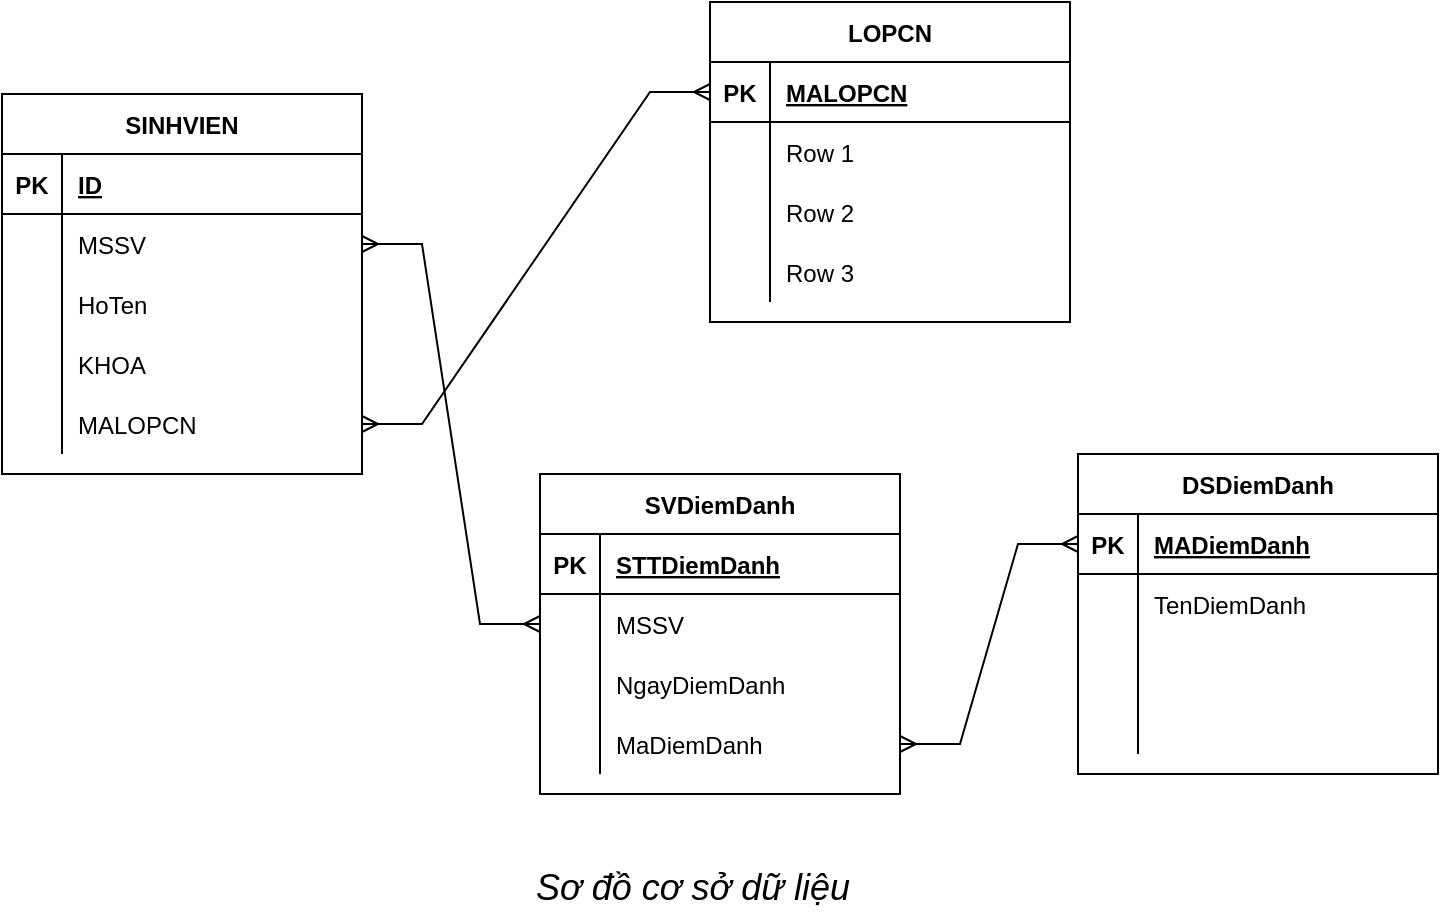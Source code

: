<mxfile version="16.5.1" type="device"><diagram id="C9QHB-yJObf2O2hp5TZJ" name="Trang-1"><mxGraphModel dx="1278" dy="641" grid="0" gridSize="10" guides="1" tooltips="1" connect="1" arrows="1" fold="1" page="1" pageScale="1" pageWidth="850" pageHeight="1100" math="0" shadow="0"><root><mxCell id="0"/><mxCell id="1" parent="0"/><mxCell id="er5dOllPJVVRUISVZYzo-1" value="SINHVIEN" style="shape=table;startSize=30;container=1;collapsible=1;childLayout=tableLayout;fixedRows=1;rowLines=0;fontStyle=1;align=center;resizeLast=1;" vertex="1" parent="1"><mxGeometry x="75" y="162" width="180" height="190" as="geometry"><mxRectangle x="90" y="240" width="50" height="40" as="alternateBounds"/></mxGeometry></mxCell><mxCell id="er5dOllPJVVRUISVZYzo-2" value="" style="shape=tableRow;horizontal=0;startSize=0;swimlaneHead=0;swimlaneBody=0;fillColor=none;collapsible=0;dropTarget=0;points=[[0,0.5],[1,0.5]];portConstraint=eastwest;top=0;left=0;right=0;bottom=1;" vertex="1" parent="er5dOllPJVVRUISVZYzo-1"><mxGeometry y="30" width="180" height="30" as="geometry"/></mxCell><mxCell id="er5dOllPJVVRUISVZYzo-3" value="PK" style="shape=partialRectangle;connectable=0;fillColor=none;top=0;left=0;bottom=0;right=0;fontStyle=1;overflow=hidden;" vertex="1" parent="er5dOllPJVVRUISVZYzo-2"><mxGeometry width="30" height="30" as="geometry"><mxRectangle width="30" height="30" as="alternateBounds"/></mxGeometry></mxCell><mxCell id="er5dOllPJVVRUISVZYzo-4" value="ID" style="shape=partialRectangle;connectable=0;fillColor=none;top=0;left=0;bottom=0;right=0;align=left;spacingLeft=6;fontStyle=5;overflow=hidden;" vertex="1" parent="er5dOllPJVVRUISVZYzo-2"><mxGeometry x="30" width="150" height="30" as="geometry"><mxRectangle width="150" height="30" as="alternateBounds"/></mxGeometry></mxCell><mxCell id="er5dOllPJVVRUISVZYzo-5" value="" style="shape=tableRow;horizontal=0;startSize=0;swimlaneHead=0;swimlaneBody=0;fillColor=none;collapsible=0;dropTarget=0;points=[[0,0.5],[1,0.5]];portConstraint=eastwest;top=0;left=0;right=0;bottom=0;" vertex="1" parent="er5dOllPJVVRUISVZYzo-1"><mxGeometry y="60" width="180" height="30" as="geometry"/></mxCell><mxCell id="er5dOllPJVVRUISVZYzo-6" value="" style="shape=partialRectangle;connectable=0;fillColor=none;top=0;left=0;bottom=0;right=0;editable=1;overflow=hidden;" vertex="1" parent="er5dOllPJVVRUISVZYzo-5"><mxGeometry width="30" height="30" as="geometry"><mxRectangle width="30" height="30" as="alternateBounds"/></mxGeometry></mxCell><mxCell id="er5dOllPJVVRUISVZYzo-7" value="MSSV" style="shape=partialRectangle;connectable=0;fillColor=none;top=0;left=0;bottom=0;right=0;align=left;spacingLeft=6;overflow=hidden;" vertex="1" parent="er5dOllPJVVRUISVZYzo-5"><mxGeometry x="30" width="150" height="30" as="geometry"><mxRectangle width="150" height="30" as="alternateBounds"/></mxGeometry></mxCell><mxCell id="er5dOllPJVVRUISVZYzo-8" value="" style="shape=tableRow;horizontal=0;startSize=0;swimlaneHead=0;swimlaneBody=0;fillColor=none;collapsible=0;dropTarget=0;points=[[0,0.5],[1,0.5]];portConstraint=eastwest;top=0;left=0;right=0;bottom=0;" vertex="1" parent="er5dOllPJVVRUISVZYzo-1"><mxGeometry y="90" width="180" height="30" as="geometry"/></mxCell><mxCell id="er5dOllPJVVRUISVZYzo-9" value="" style="shape=partialRectangle;connectable=0;fillColor=none;top=0;left=0;bottom=0;right=0;editable=1;overflow=hidden;" vertex="1" parent="er5dOllPJVVRUISVZYzo-8"><mxGeometry width="30" height="30" as="geometry"><mxRectangle width="30" height="30" as="alternateBounds"/></mxGeometry></mxCell><mxCell id="er5dOllPJVVRUISVZYzo-10" value="HoTen" style="shape=partialRectangle;connectable=0;fillColor=none;top=0;left=0;bottom=0;right=0;align=left;spacingLeft=6;overflow=hidden;" vertex="1" parent="er5dOllPJVVRUISVZYzo-8"><mxGeometry x="30" width="150" height="30" as="geometry"><mxRectangle width="150" height="30" as="alternateBounds"/></mxGeometry></mxCell><mxCell id="er5dOllPJVVRUISVZYzo-56" value="" style="shape=tableRow;horizontal=0;startSize=0;swimlaneHead=0;swimlaneBody=0;fillColor=none;collapsible=0;dropTarget=0;points=[[0,0.5],[1,0.5]];portConstraint=eastwest;top=0;left=0;right=0;bottom=0;" vertex="1" parent="er5dOllPJVVRUISVZYzo-1"><mxGeometry y="120" width="180" height="30" as="geometry"/></mxCell><mxCell id="er5dOllPJVVRUISVZYzo-57" value="" style="shape=partialRectangle;connectable=0;fillColor=none;top=0;left=0;bottom=0;right=0;editable=1;overflow=hidden;" vertex="1" parent="er5dOllPJVVRUISVZYzo-56"><mxGeometry width="30" height="30" as="geometry"><mxRectangle width="30" height="30" as="alternateBounds"/></mxGeometry></mxCell><mxCell id="er5dOllPJVVRUISVZYzo-58" value="KHOA" style="shape=partialRectangle;connectable=0;fillColor=none;top=0;left=0;bottom=0;right=0;align=left;spacingLeft=6;overflow=hidden;" vertex="1" parent="er5dOllPJVVRUISVZYzo-56"><mxGeometry x="30" width="150" height="30" as="geometry"><mxRectangle width="150" height="30" as="alternateBounds"/></mxGeometry></mxCell><mxCell id="er5dOllPJVVRUISVZYzo-11" value="" style="shape=tableRow;horizontal=0;startSize=0;swimlaneHead=0;swimlaneBody=0;fillColor=none;collapsible=0;dropTarget=0;points=[[0,0.5],[1,0.5]];portConstraint=eastwest;top=0;left=0;right=0;bottom=0;" vertex="1" parent="er5dOllPJVVRUISVZYzo-1"><mxGeometry y="150" width="180" height="30" as="geometry"/></mxCell><mxCell id="er5dOllPJVVRUISVZYzo-12" value="" style="shape=partialRectangle;connectable=0;fillColor=none;top=0;left=0;bottom=0;right=0;editable=1;overflow=hidden;" vertex="1" parent="er5dOllPJVVRUISVZYzo-11"><mxGeometry width="30" height="30" as="geometry"><mxRectangle width="30" height="30" as="alternateBounds"/></mxGeometry></mxCell><mxCell id="er5dOllPJVVRUISVZYzo-13" value="MALOPCN" style="shape=partialRectangle;connectable=0;fillColor=none;top=0;left=0;bottom=0;right=0;align=left;spacingLeft=6;overflow=hidden;" vertex="1" parent="er5dOllPJVVRUISVZYzo-11"><mxGeometry x="30" width="150" height="30" as="geometry"><mxRectangle width="150" height="30" as="alternateBounds"/></mxGeometry></mxCell><mxCell id="er5dOllPJVVRUISVZYzo-14" value="LOPCN" style="shape=table;startSize=30;container=1;collapsible=1;childLayout=tableLayout;fixedRows=1;rowLines=0;fontStyle=1;align=center;resizeLast=1;" vertex="1" parent="1"><mxGeometry x="429" y="116" width="180" height="160" as="geometry"/></mxCell><mxCell id="er5dOllPJVVRUISVZYzo-15" value="" style="shape=tableRow;horizontal=0;startSize=0;swimlaneHead=0;swimlaneBody=0;fillColor=none;collapsible=0;dropTarget=0;points=[[0,0.5],[1,0.5]];portConstraint=eastwest;top=0;left=0;right=0;bottom=1;" vertex="1" parent="er5dOllPJVVRUISVZYzo-14"><mxGeometry y="30" width="180" height="30" as="geometry"/></mxCell><mxCell id="er5dOllPJVVRUISVZYzo-16" value="PK" style="shape=partialRectangle;connectable=0;fillColor=none;top=0;left=0;bottom=0;right=0;fontStyle=1;overflow=hidden;" vertex="1" parent="er5dOllPJVVRUISVZYzo-15"><mxGeometry width="30" height="30" as="geometry"><mxRectangle width="30" height="30" as="alternateBounds"/></mxGeometry></mxCell><mxCell id="er5dOllPJVVRUISVZYzo-17" value="MALOPCN" style="shape=partialRectangle;connectable=0;fillColor=none;top=0;left=0;bottom=0;right=0;align=left;spacingLeft=6;fontStyle=5;overflow=hidden;" vertex="1" parent="er5dOllPJVVRUISVZYzo-15"><mxGeometry x="30" width="150" height="30" as="geometry"><mxRectangle width="150" height="30" as="alternateBounds"/></mxGeometry></mxCell><mxCell id="er5dOllPJVVRUISVZYzo-18" value="" style="shape=tableRow;horizontal=0;startSize=0;swimlaneHead=0;swimlaneBody=0;fillColor=none;collapsible=0;dropTarget=0;points=[[0,0.5],[1,0.5]];portConstraint=eastwest;top=0;left=0;right=0;bottom=0;" vertex="1" parent="er5dOllPJVVRUISVZYzo-14"><mxGeometry y="60" width="180" height="30" as="geometry"/></mxCell><mxCell id="er5dOllPJVVRUISVZYzo-19" value="" style="shape=partialRectangle;connectable=0;fillColor=none;top=0;left=0;bottom=0;right=0;editable=1;overflow=hidden;" vertex="1" parent="er5dOllPJVVRUISVZYzo-18"><mxGeometry width="30" height="30" as="geometry"><mxRectangle width="30" height="30" as="alternateBounds"/></mxGeometry></mxCell><mxCell id="er5dOllPJVVRUISVZYzo-20" value="Row 1" style="shape=partialRectangle;connectable=0;fillColor=none;top=0;left=0;bottom=0;right=0;align=left;spacingLeft=6;overflow=hidden;" vertex="1" parent="er5dOllPJVVRUISVZYzo-18"><mxGeometry x="30" width="150" height="30" as="geometry"><mxRectangle width="150" height="30" as="alternateBounds"/></mxGeometry></mxCell><mxCell id="er5dOllPJVVRUISVZYzo-21" value="" style="shape=tableRow;horizontal=0;startSize=0;swimlaneHead=0;swimlaneBody=0;fillColor=none;collapsible=0;dropTarget=0;points=[[0,0.5],[1,0.5]];portConstraint=eastwest;top=0;left=0;right=0;bottom=0;" vertex="1" parent="er5dOllPJVVRUISVZYzo-14"><mxGeometry y="90" width="180" height="30" as="geometry"/></mxCell><mxCell id="er5dOllPJVVRUISVZYzo-22" value="" style="shape=partialRectangle;connectable=0;fillColor=none;top=0;left=0;bottom=0;right=0;editable=1;overflow=hidden;" vertex="1" parent="er5dOllPJVVRUISVZYzo-21"><mxGeometry width="30" height="30" as="geometry"><mxRectangle width="30" height="30" as="alternateBounds"/></mxGeometry></mxCell><mxCell id="er5dOllPJVVRUISVZYzo-23" value="Row 2" style="shape=partialRectangle;connectable=0;fillColor=none;top=0;left=0;bottom=0;right=0;align=left;spacingLeft=6;overflow=hidden;" vertex="1" parent="er5dOllPJVVRUISVZYzo-21"><mxGeometry x="30" width="150" height="30" as="geometry"><mxRectangle width="150" height="30" as="alternateBounds"/></mxGeometry></mxCell><mxCell id="er5dOllPJVVRUISVZYzo-24" value="" style="shape=tableRow;horizontal=0;startSize=0;swimlaneHead=0;swimlaneBody=0;fillColor=none;collapsible=0;dropTarget=0;points=[[0,0.5],[1,0.5]];portConstraint=eastwest;top=0;left=0;right=0;bottom=0;" vertex="1" parent="er5dOllPJVVRUISVZYzo-14"><mxGeometry y="120" width="180" height="30" as="geometry"/></mxCell><mxCell id="er5dOllPJVVRUISVZYzo-25" value="" style="shape=partialRectangle;connectable=0;fillColor=none;top=0;left=0;bottom=0;right=0;editable=1;overflow=hidden;" vertex="1" parent="er5dOllPJVVRUISVZYzo-24"><mxGeometry width="30" height="30" as="geometry"><mxRectangle width="30" height="30" as="alternateBounds"/></mxGeometry></mxCell><mxCell id="er5dOllPJVVRUISVZYzo-26" value="Row 3" style="shape=partialRectangle;connectable=0;fillColor=none;top=0;left=0;bottom=0;right=0;align=left;spacingLeft=6;overflow=hidden;" vertex="1" parent="er5dOllPJVVRUISVZYzo-24"><mxGeometry x="30" width="150" height="30" as="geometry"><mxRectangle width="150" height="30" as="alternateBounds"/></mxGeometry></mxCell><mxCell id="er5dOllPJVVRUISVZYzo-28" value="" style="edgeStyle=entityRelationEdgeStyle;fontSize=12;html=1;endArrow=ERmany;startArrow=ERmany;rounded=0;entryX=0;entryY=0.5;entryDx=0;entryDy=0;" edge="1" parent="1" source="er5dOllPJVVRUISVZYzo-11" target="er5dOllPJVVRUISVZYzo-15"><mxGeometry width="100" height="100" relative="1" as="geometry"><mxPoint x="210" y="400" as="sourcePoint"/><mxPoint x="310" y="300" as="targetPoint"/></mxGeometry></mxCell><mxCell id="er5dOllPJVVRUISVZYzo-29" value="DSDiemDanh" style="shape=table;startSize=30;container=1;collapsible=1;childLayout=tableLayout;fixedRows=1;rowLines=0;fontStyle=1;align=center;resizeLast=1;" vertex="1" parent="1"><mxGeometry x="613" y="342" width="180" height="160" as="geometry"/></mxCell><mxCell id="er5dOllPJVVRUISVZYzo-30" value="" style="shape=tableRow;horizontal=0;startSize=0;swimlaneHead=0;swimlaneBody=0;fillColor=none;collapsible=0;dropTarget=0;points=[[0,0.5],[1,0.5]];portConstraint=eastwest;top=0;left=0;right=0;bottom=1;" vertex="1" parent="er5dOllPJVVRUISVZYzo-29"><mxGeometry y="30" width="180" height="30" as="geometry"/></mxCell><mxCell id="er5dOllPJVVRUISVZYzo-31" value="PK" style="shape=partialRectangle;connectable=0;fillColor=none;top=0;left=0;bottom=0;right=0;fontStyle=1;overflow=hidden;" vertex="1" parent="er5dOllPJVVRUISVZYzo-30"><mxGeometry width="30" height="30" as="geometry"><mxRectangle width="30" height="30" as="alternateBounds"/></mxGeometry></mxCell><mxCell id="er5dOllPJVVRUISVZYzo-32" value="MADiemDanh" style="shape=partialRectangle;connectable=0;fillColor=none;top=0;left=0;bottom=0;right=0;align=left;spacingLeft=6;fontStyle=5;overflow=hidden;" vertex="1" parent="er5dOllPJVVRUISVZYzo-30"><mxGeometry x="30" width="150" height="30" as="geometry"><mxRectangle width="150" height="30" as="alternateBounds"/></mxGeometry></mxCell><mxCell id="er5dOllPJVVRUISVZYzo-33" value="" style="shape=tableRow;horizontal=0;startSize=0;swimlaneHead=0;swimlaneBody=0;fillColor=none;collapsible=0;dropTarget=0;points=[[0,0.5],[1,0.5]];portConstraint=eastwest;top=0;left=0;right=0;bottom=0;" vertex="1" parent="er5dOllPJVVRUISVZYzo-29"><mxGeometry y="60" width="180" height="30" as="geometry"/></mxCell><mxCell id="er5dOllPJVVRUISVZYzo-34" value="" style="shape=partialRectangle;connectable=0;fillColor=none;top=0;left=0;bottom=0;right=0;editable=1;overflow=hidden;" vertex="1" parent="er5dOllPJVVRUISVZYzo-33"><mxGeometry width="30" height="30" as="geometry"><mxRectangle width="30" height="30" as="alternateBounds"/></mxGeometry></mxCell><mxCell id="er5dOllPJVVRUISVZYzo-35" value="TenDiemDanh" style="shape=partialRectangle;connectable=0;fillColor=none;top=0;left=0;bottom=0;right=0;align=left;spacingLeft=6;overflow=hidden;" vertex="1" parent="er5dOllPJVVRUISVZYzo-33"><mxGeometry x="30" width="150" height="30" as="geometry"><mxRectangle width="150" height="30" as="alternateBounds"/></mxGeometry></mxCell><mxCell id="er5dOllPJVVRUISVZYzo-36" value="" style="shape=tableRow;horizontal=0;startSize=0;swimlaneHead=0;swimlaneBody=0;fillColor=none;collapsible=0;dropTarget=0;points=[[0,0.5],[1,0.5]];portConstraint=eastwest;top=0;left=0;right=0;bottom=0;" vertex="1" parent="er5dOllPJVVRUISVZYzo-29"><mxGeometry y="90" width="180" height="30" as="geometry"/></mxCell><mxCell id="er5dOllPJVVRUISVZYzo-37" value="" style="shape=partialRectangle;connectable=0;fillColor=none;top=0;left=0;bottom=0;right=0;editable=1;overflow=hidden;" vertex="1" parent="er5dOllPJVVRUISVZYzo-36"><mxGeometry width="30" height="30" as="geometry"><mxRectangle width="30" height="30" as="alternateBounds"/></mxGeometry></mxCell><mxCell id="er5dOllPJVVRUISVZYzo-38" value="" style="shape=partialRectangle;connectable=0;fillColor=none;top=0;left=0;bottom=0;right=0;align=left;spacingLeft=6;overflow=hidden;" vertex="1" parent="er5dOllPJVVRUISVZYzo-36"><mxGeometry x="30" width="150" height="30" as="geometry"><mxRectangle width="150" height="30" as="alternateBounds"/></mxGeometry></mxCell><mxCell id="er5dOllPJVVRUISVZYzo-39" value="" style="shape=tableRow;horizontal=0;startSize=0;swimlaneHead=0;swimlaneBody=0;fillColor=none;collapsible=0;dropTarget=0;points=[[0,0.5],[1,0.5]];portConstraint=eastwest;top=0;left=0;right=0;bottom=0;" vertex="1" parent="er5dOllPJVVRUISVZYzo-29"><mxGeometry y="120" width="180" height="30" as="geometry"/></mxCell><mxCell id="er5dOllPJVVRUISVZYzo-40" value="" style="shape=partialRectangle;connectable=0;fillColor=none;top=0;left=0;bottom=0;right=0;editable=1;overflow=hidden;" vertex="1" parent="er5dOllPJVVRUISVZYzo-39"><mxGeometry width="30" height="30" as="geometry"><mxRectangle width="30" height="30" as="alternateBounds"/></mxGeometry></mxCell><mxCell id="er5dOllPJVVRUISVZYzo-41" value="" style="shape=partialRectangle;connectable=0;fillColor=none;top=0;left=0;bottom=0;right=0;align=left;spacingLeft=6;overflow=hidden;" vertex="1" parent="er5dOllPJVVRUISVZYzo-39"><mxGeometry x="30" width="150" height="30" as="geometry"><mxRectangle width="150" height="30" as="alternateBounds"/></mxGeometry></mxCell><mxCell id="er5dOllPJVVRUISVZYzo-42" value="SVDiemDanh" style="shape=table;startSize=30;container=1;collapsible=1;childLayout=tableLayout;fixedRows=1;rowLines=0;fontStyle=1;align=center;resizeLast=1;" vertex="1" parent="1"><mxGeometry x="344" y="352" width="180" height="160" as="geometry"/></mxCell><mxCell id="er5dOllPJVVRUISVZYzo-43" value="" style="shape=tableRow;horizontal=0;startSize=0;swimlaneHead=0;swimlaneBody=0;fillColor=none;collapsible=0;dropTarget=0;points=[[0,0.5],[1,0.5]];portConstraint=eastwest;top=0;left=0;right=0;bottom=1;" vertex="1" parent="er5dOllPJVVRUISVZYzo-42"><mxGeometry y="30" width="180" height="30" as="geometry"/></mxCell><mxCell id="er5dOllPJVVRUISVZYzo-44" value="PK" style="shape=partialRectangle;connectable=0;fillColor=none;top=0;left=0;bottom=0;right=0;fontStyle=1;overflow=hidden;" vertex="1" parent="er5dOllPJVVRUISVZYzo-43"><mxGeometry width="30" height="30" as="geometry"><mxRectangle width="30" height="30" as="alternateBounds"/></mxGeometry></mxCell><mxCell id="er5dOllPJVVRUISVZYzo-45" value="STTDiemDanh" style="shape=partialRectangle;connectable=0;fillColor=none;top=0;left=0;bottom=0;right=0;align=left;spacingLeft=6;fontStyle=5;overflow=hidden;" vertex="1" parent="er5dOllPJVVRUISVZYzo-43"><mxGeometry x="30" width="150" height="30" as="geometry"><mxRectangle width="150" height="30" as="alternateBounds"/></mxGeometry></mxCell><mxCell id="er5dOllPJVVRUISVZYzo-46" value="" style="shape=tableRow;horizontal=0;startSize=0;swimlaneHead=0;swimlaneBody=0;fillColor=none;collapsible=0;dropTarget=0;points=[[0,0.5],[1,0.5]];portConstraint=eastwest;top=0;left=0;right=0;bottom=0;" vertex="1" parent="er5dOllPJVVRUISVZYzo-42"><mxGeometry y="60" width="180" height="30" as="geometry"/></mxCell><mxCell id="er5dOllPJVVRUISVZYzo-47" value="" style="shape=partialRectangle;connectable=0;fillColor=none;top=0;left=0;bottom=0;right=0;editable=1;overflow=hidden;" vertex="1" parent="er5dOllPJVVRUISVZYzo-46"><mxGeometry width="30" height="30" as="geometry"><mxRectangle width="30" height="30" as="alternateBounds"/></mxGeometry></mxCell><mxCell id="er5dOllPJVVRUISVZYzo-48" value="MSSV" style="shape=partialRectangle;connectable=0;fillColor=none;top=0;left=0;bottom=0;right=0;align=left;spacingLeft=6;overflow=hidden;" vertex="1" parent="er5dOllPJVVRUISVZYzo-46"><mxGeometry x="30" width="150" height="30" as="geometry"><mxRectangle width="150" height="30" as="alternateBounds"/></mxGeometry></mxCell><mxCell id="er5dOllPJVVRUISVZYzo-49" value="" style="shape=tableRow;horizontal=0;startSize=0;swimlaneHead=0;swimlaneBody=0;fillColor=none;collapsible=0;dropTarget=0;points=[[0,0.5],[1,0.5]];portConstraint=eastwest;top=0;left=0;right=0;bottom=0;" vertex="1" parent="er5dOllPJVVRUISVZYzo-42"><mxGeometry y="90" width="180" height="30" as="geometry"/></mxCell><mxCell id="er5dOllPJVVRUISVZYzo-50" value="" style="shape=partialRectangle;connectable=0;fillColor=none;top=0;left=0;bottom=0;right=0;editable=1;overflow=hidden;" vertex="1" parent="er5dOllPJVVRUISVZYzo-49"><mxGeometry width="30" height="30" as="geometry"><mxRectangle width="30" height="30" as="alternateBounds"/></mxGeometry></mxCell><mxCell id="er5dOllPJVVRUISVZYzo-51" value="NgayDiemDanh" style="shape=partialRectangle;connectable=0;fillColor=none;top=0;left=0;bottom=0;right=0;align=left;spacingLeft=6;overflow=hidden;" vertex="1" parent="er5dOllPJVVRUISVZYzo-49"><mxGeometry x="30" width="150" height="30" as="geometry"><mxRectangle width="150" height="30" as="alternateBounds"/></mxGeometry></mxCell><mxCell id="er5dOllPJVVRUISVZYzo-52" value="" style="shape=tableRow;horizontal=0;startSize=0;swimlaneHead=0;swimlaneBody=0;fillColor=none;collapsible=0;dropTarget=0;points=[[0,0.5],[1,0.5]];portConstraint=eastwest;top=0;left=0;right=0;bottom=0;" vertex="1" parent="er5dOllPJVVRUISVZYzo-42"><mxGeometry y="120" width="180" height="30" as="geometry"/></mxCell><mxCell id="er5dOllPJVVRUISVZYzo-53" value="" style="shape=partialRectangle;connectable=0;fillColor=none;top=0;left=0;bottom=0;right=0;editable=1;overflow=hidden;" vertex="1" parent="er5dOllPJVVRUISVZYzo-52"><mxGeometry width="30" height="30" as="geometry"><mxRectangle width="30" height="30" as="alternateBounds"/></mxGeometry></mxCell><mxCell id="er5dOllPJVVRUISVZYzo-54" value="MaDiemDanh" style="shape=partialRectangle;connectable=0;fillColor=none;top=0;left=0;bottom=0;right=0;align=left;spacingLeft=6;overflow=hidden;" vertex="1" parent="er5dOllPJVVRUISVZYzo-52"><mxGeometry x="30" width="150" height="30" as="geometry"><mxRectangle width="150" height="30" as="alternateBounds"/></mxGeometry></mxCell><mxCell id="er5dOllPJVVRUISVZYzo-59" value="" style="edgeStyle=entityRelationEdgeStyle;fontSize=12;html=1;endArrow=ERmany;startArrow=ERmany;rounded=0;exitX=1;exitY=0.5;exitDx=0;exitDy=0;" edge="1" parent="1" source="er5dOllPJVVRUISVZYzo-5" target="er5dOllPJVVRUISVZYzo-46"><mxGeometry width="100" height="100" relative="1" as="geometry"><mxPoint x="240" y="325" as="sourcePoint"/><mxPoint x="510" y="75" as="targetPoint"/></mxGeometry></mxCell><mxCell id="er5dOllPJVVRUISVZYzo-60" value="" style="edgeStyle=entityRelationEdgeStyle;fontSize=12;html=1;endArrow=ERmany;startArrow=ERmany;rounded=0;" edge="1" parent="1" source="er5dOllPJVVRUISVZYzo-30" target="er5dOllPJVVRUISVZYzo-52"><mxGeometry width="100" height="100" relative="1" as="geometry"><mxPoint x="210" y="275" as="sourcePoint"/><mxPoint x="290" y="535" as="targetPoint"/></mxGeometry></mxCell><mxCell id="er5dOllPJVVRUISVZYzo-61" value="&lt;font style=&quot;font-size: 18px&quot;&gt;&lt;i&gt;Sơ đồ cơ sở dữ liệu&lt;/i&gt;&lt;/font&gt;" style="text;html=1;strokeColor=none;fillColor=none;align=center;verticalAlign=middle;whiteSpace=wrap;rounded=0;" vertex="1" parent="1"><mxGeometry x="253" y="544" width="335" height="30" as="geometry"/></mxCell></root></mxGraphModel></diagram></mxfile>